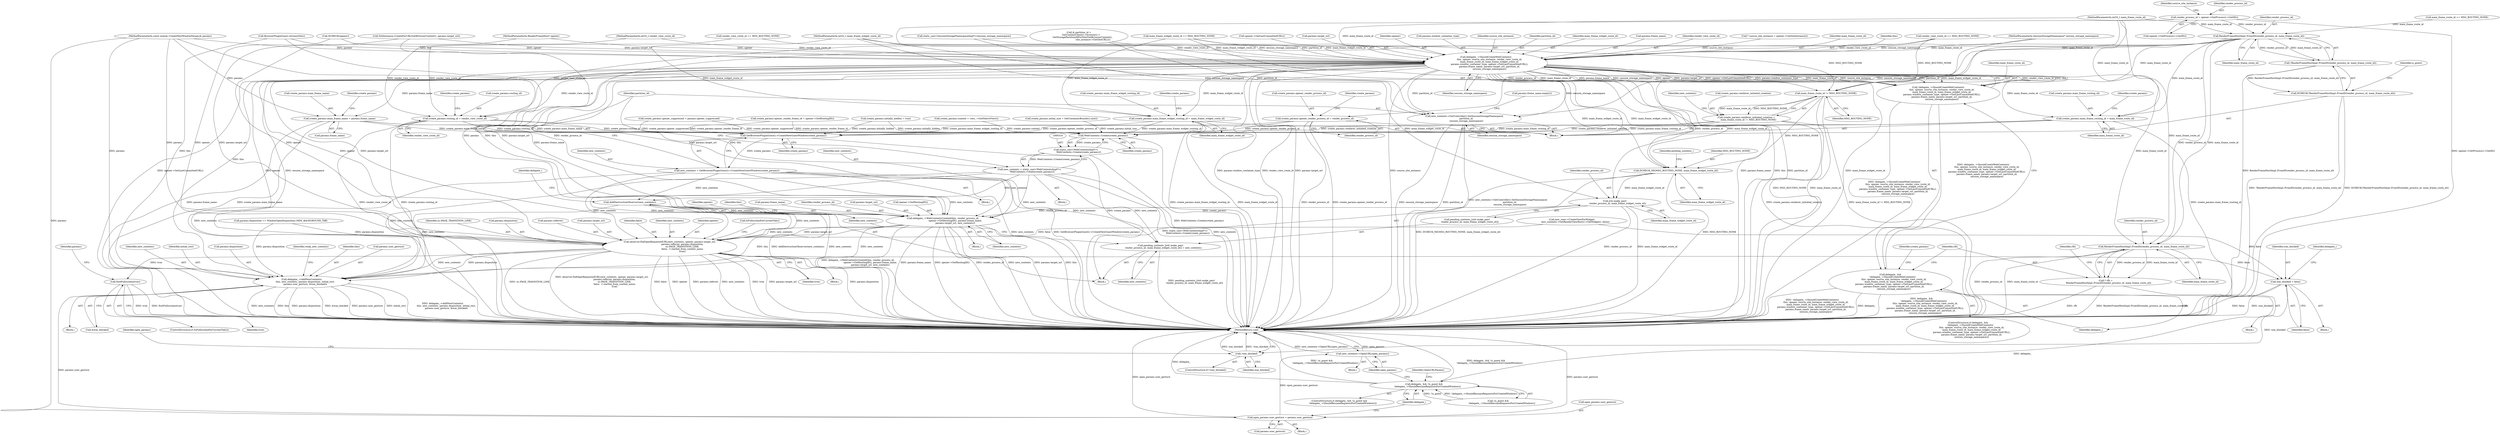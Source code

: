 digraph "0_Chrome_ba3b1b344017bbf36283464b51014fad15c2f3f4@API" {
"1000131" [label="(Call,render_process_id = opener->GetProcess()->GetID())"];
"1000140" [label="(Call,RenderFrameHostImpl::FromID(render_process_id, main_frame_route_id))"];
"1000139" [label="(Call,!RenderFrameHostImpl::FromID(render_process_id, main_frame_route_id))"];
"1000138" [label="(Call,DCHECK(!RenderFrameHostImpl::FromID(render_process_id, main_frame_route_id)))"];
"1000204" [label="(Call,delegate_->ShouldCreateWebContents(\n          this, opener, source_site_instance, render_view_route_id,\n          main_frame_route_id, main_frame_widget_route_id,\n          params.window_container_type, opener->GetLastCommittedURL(),\n          params.frame_name, params.target_url, partition_id,\n          session_storage_namespace))"];
"1000203" [label="(Call,!delegate_->ShouldCreateWebContents(\n          this, opener, source_site_instance, render_view_route_id,\n          main_frame_route_id, main_frame_widget_route_id,\n          params.window_container_type, opener->GetLastCommittedURL(),\n          params.frame_name, params.target_url, partition_id,\n          session_storage_namespace))"];
"1000201" [label="(Call,delegate_ &&\n      !delegate_->ShouldCreateWebContents(\n          this, opener, source_site_instance, render_view_route_id,\n          main_frame_route_id, main_frame_widget_route_id,\n          params.window_container_type, opener->GetLastCommittedURL(),\n          params.frame_name, params.target_url, partition_id,\n          session_storage_namespace))"];
"1000445" [label="(Call,delegate_ && !is_guest &&\n          !delegate_->ShouldResumeRequestsForCreatedWindow())"];
"1000227" [label="(Call,RenderFrameHostImpl::FromID(render_process_id, main_frame_route_id))"];
"1000225" [label="(Call,* rfh =\n        RenderFrameHostImpl::FromID(render_process_id, main_frame_route_id))"];
"1000238" [label="(Call,create_params.routing_id = render_view_route_id)"];
"1000317" [label="(Call,WebContents::Create(create_params))"];
"1000315" [label="(Call,static_cast<WebContentsImpl*>(\n        WebContents::Create(create_params)))"];
"1000313" [label="(Call,new_contents = static_cast<WebContentsImpl*>(\n        WebContents::Create(create_params)))"];
"1000352" [label="(Call,pending_contents_[std::make_pair(\n        render_process_id, main_frame_widget_route_id)] = new_contents)"];
"1000359" [label="(Call,AddDestructionObserver(new_contents))"];
"1000364" [label="(Call,delegate_->WebContentsCreated(this, render_process_id,\n                                  opener->GetRoutingID(), params.frame_name,\n                                  params.target_url, new_contents))"];
"1000380" [label="(Call,observer.DidOpenRequestedURL(new_contents, opener, params.target_url,\n                                   params.referrer, params.disposition,\n                                   ui::PAGE_TRANSITION_LINK,\n                                   false,  // started_from_context_menu\n                                   true))"];
"1000397" [label="(Call,ExitFullscreen(true))"];
"1000405" [label="(Call,was_blocked = false)"];
"1000433" [label="(Call,!was_blocked)"];
"1000416" [label="(Call,delegate_->AddNewContents(\n          this, new_contents, params.disposition, initial_rect,\n          params.user_gesture, &was_blocked))"];
"1000437" [label="(Call,open_params.user_gesture = params.user_gesture)"];
"1000458" [label="(Call,new_contents->OpenURL(open_params))"];
"1000323" [label="(Call,GetBrowserPluginGuest()->CreateNewGuestWindow(create_params))"];
"1000321" [label="(Call,new_contents = GetBrowserPluginGuest()->CreateNewGuestWindow(create_params))"];
"1000243" [label="(Call,create_params.main_frame_routing_id = main_frame_route_id)"];
"1000248" [label="(Call,create_params.main_frame_widget_routing_id = main_frame_widget_route_id)"];
"1000253" [label="(Call,create_params.main_frame_name = params.frame_name)"];
"1000292" [label="(Call,main_frame_route_id != MSG_ROUTING_NONE)"];
"1000288" [label="(Call,create_params.renderer_initiated_creation =\n      main_frame_route_id != MSG_ROUTING_NONE)"];
"1000349" [label="(Call,DCHECK_NE(MSG_ROUTING_NONE, main_frame_widget_route_id))"];
"1000355" [label="(Call,std::make_pair(\n        render_process_id, main_frame_widget_route_id))"];
"1000325" [label="(Call,new_contents->GetController().SetSessionStorageNamespace(\n      partition_id,\n      session_storage_namespace))"];
"1000260" [label="(Call,create_params.opener_render_process_id = render_process_id)"];
"1000167" [label="(Call,SiteInstance::CreateForURL(GetBrowserContext(), params.target_url))"];
"1000430" [label="(Identifier,weak_new_contents)"];
"1000433" [label="(Call,!was_blocked)"];
"1000445" [label="(Call,delegate_ && !is_guest &&\n          !delegate_->ShouldResumeRequestsForCreatedWindow())"];
"1000223" [label="(Block,)"];
"1000141" [label="(Identifier,render_process_id)"];
"1000432" [label="(ControlStructure,if (!was_blocked))"];
"1000383" [label="(Call,params.target_url)"];
"1000366" [label="(Identifier,render_process_id)"];
"1000302" [label="(Block,)"];
"1000140" [label="(Call,RenderFrameHostImpl::FromID(render_process_id, main_frame_route_id))"];
"1000324" [label="(Identifier,create_params)"];
"1000318" [label="(Identifier,create_params)"];
"1000410" [label="(Block,)"];
"1000457" [label="(Block,)"];
"1000206" [label="(Identifier,opener)"];
"1000244" [label="(Call,create_params.main_frame_routing_id)"];
"1000110" [label="(MethodParameterIn,int32_t main_frame_widget_route_id)"];
"1000417" [label="(Identifier,this)"];
"1000351" [label="(Identifier,main_frame_widget_route_id)"];
"1000330" [label="(Call,params.frame_name.empty())"];
"1000139" [label="(Call,!RenderFrameHostImpl::FromID(render_process_id, main_frame_route_id))"];
"1000407" [label="(Identifier,false)"];
"1000371" [label="(Call,params.target_url)"];
"1000460" [label="(MethodReturn,void)"];
"1000406" [label="(Identifier,was_blocked)"];
"1000211" [label="(Call,params.window_container_type)"];
"1000317" [label="(Call,WebContents::Create(create_params))"];
"1000207" [label="(Identifier,source_site_instance)"];
"1000323" [label="(Call,GetBrowserPluginGuest()->CreateNewGuestWindow(create_params))"];
"1000288" [label="(Call,create_params.renderer_initiated_creation =\n      main_frame_route_id != MSG_ROUTING_NONE)"];
"1000393" [label="(Identifier,false)"];
"1000395" [label="(ControlStructure,if (IsFullscreenForCurrentTab()))"];
"1000131" [label="(Call,render_process_id = opener->GetProcess()->GetID())"];
"1000226" [label="(Identifier,rfh)"];
"1000242" [label="(Identifier,render_view_route_id)"];
"1000221" [label="(Identifier,partition_id)"];
"1000337" [label="(Block,)"];
"1000210" [label="(Identifier,main_frame_widget_route_id)"];
"1000357" [label="(Identifier,main_frame_widget_route_id)"];
"1000194" [label="(Call,static_cast<SessionStorageNamespaceImpl*>(session_storage_namespace))"];
"1000325" [label="(Call,new_contents->GetController().SetSessionStorageNamespace(\n      partition_id,\n      session_storage_namespace))"];
"1000320" [label="(Block,)"];
"1000231" [label="(Identifier,rfh)"];
"1000322" [label="(Identifier,new_contents)"];
"1000426" [label="(Call,&was_blocked)"];
"1000247" [label="(Identifier,main_frame_route_id)"];
"1000128" [label="(Call,DCHECK(opener))"];
"1000367" [label="(Call,opener->GetRoutingID())"];
"1000250" [label="(Identifier,create_params)"];
"1000354" [label="(Identifier,pending_contents_)"];
"1000394" [label="(Identifier,true)"];
"1000265" [label="(Call,create_params.opener_render_frame_id = opener->GetRoutingID())"];
"1000202" [label="(Identifier,delegate_)"];
"1000229" [label="(Identifier,main_frame_route_id)"];
"1000403" [label="(Block,)"];
"1000455" [label="(Identifier,OpenURLParams)"];
"1000381" [label="(Identifier,new_contents)"];
"1000225" [label="(Call,* rfh =\n        RenderFrameHostImpl::FromID(render_process_id, main_frame_route_id))"];
"1000382" [label="(Identifier,opener)"];
"1000398" [label="(Identifier,true)"];
"1000292" [label="(Call,main_frame_route_id != MSG_ROUTING_NONE)"];
"1000416" [label="(Call,delegate_->AddNewContents(\n          this, new_contents, params.disposition, initial_rect,\n          params.user_gesture, &was_blocked))"];
"1000215" [label="(Call,params.frame_name)"];
"1000396" [label="(Call,IsFullscreenForCurrentTab())"];
"1000248" [label="(Call,create_params.main_frame_widget_routing_id = main_frame_widget_route_id)"];
"1000349" [label="(Call,DCHECK_NE(MSG_ROUTING_NONE, main_frame_widget_route_id))"];
"1000314" [label="(Identifier,new_contents)"];
"1000437" [label="(Call,open_params.user_gesture = params.user_gesture)"];
"1000350" [label="(Identifier,MSG_ROUTING_NONE)"];
"1000107" [label="(MethodParameterIn,RenderFrameHost* opener)"];
"1000108" [label="(MethodParameterIn,int32_t render_view_route_id)"];
"1000458" [label="(Call,new_contents->OpenURL(open_params))"];
"1000409" [label="(Identifier,delegate_)"];
"1000208" [label="(Identifier,render_view_route_id)"];
"1000270" [label="(Call,create_params.opener_suppressed = params.opener_suppressed)"];
"1000138" [label="(Call,DCHECK(!RenderFrameHostImpl::FromID(render_process_id, main_frame_route_id)))"];
"1000352" [label="(Call,pending_contents_[std::make_pair(\n        render_process_id, main_frame_widget_route_id)] = new_contents)"];
"1000353" [label="(Call,pending_contents_[std::make_pair(\n        render_process_id, main_frame_widget_route_id)])"];
"1000356" [label="(Identifier,render_process_id)"];
"1000261" [label="(Call,create_params.opener_render_process_id)"];
"1000346" [label="(Call,new_view->CreateViewForWidget(\n          new_contents->GetRenderViewHost()->GetWidget(), false))"];
"1000267" [label="(Identifier,create_params)"];
"1000145" [label="(Identifier,is_guest)"];
"1000243" [label="(Call,create_params.main_frame_routing_id = main_frame_route_id)"];
"1000362" [label="(Identifier,delegate_)"];
"1000423" [label="(Call,params.user_gesture)"];
"1000118" [label="(Call,main_frame_route_id == MSG_ROUTING_NONE)"];
"1000308" [label="(Call,create_params.initial_size = GetContainerBounds().size())"];
"1000374" [label="(Identifier,new_contents)"];
"1000201" [label="(Call,delegate_ &&\n      !delegate_->ShouldCreateWebContents(\n          this, opener, source_site_instance, render_view_route_id,\n          main_frame_route_id, main_frame_widget_route_id,\n          params.window_container_type, opener->GetLastCommittedURL(),\n          params.frame_name, params.target_url, partition_id,\n          session_storage_namespace))"];
"1000262" [label="(Identifier,create_params)"];
"1000136" [label="(Identifier,source_site_instance)"];
"1000257" [label="(Call,params.frame_name)"];
"1000132" [label="(Identifier,render_process_id)"];
"1000376" [label="(Identifier,opener)"];
"1000303" [label="(Call,create_params.context = view_->GetNativeView())"];
"1000434" [label="(Identifier,was_blocked)"];
"1000446" [label="(Identifier,delegate_)"];
"1000135" [label="(Call,* source_site_instance = opener->GetSiteInstance())"];
"1000392" [label="(Identifier,ui::PAGE_TRANSITION_LINK)"];
"1000240" [label="(Identifier,create_params)"];
"1000444" [label="(ControlStructure,if (delegate_ && !is_guest &&\n          !delegate_->ShouldResumeRequestsForCreatedWindow()))"];
"1000418" [label="(Identifier,new_contents)"];
"1000209" [label="(Identifier,main_frame_route_id)"];
"1000359" [label="(Call,AddDestructionObserver(new_contents))"];
"1000327" [label="(Identifier,session_storage_namespace)"];
"1000154" [label="(Call,render_view_route_id == MSG_ROUTING_NONE)"];
"1000109" [label="(MethodParameterIn,int32_t main_frame_route_id)"];
"1000113" [label="(Block,)"];
"1000122" [label="(Call,render_view_route_id == MSG_ROUTING_NONE)"];
"1000365" [label="(Identifier,this)"];
"1000363" [label="(Block,)"];
"1000379" [label="(Block,)"];
"1000422" [label="(Identifier,initial_rect)"];
"1000133" [label="(Call,opener->GetProcess()->GetID())"];
"1000253" [label="(Call,create_params.main_frame_name = params.frame_name)"];
"1000238" [label="(Call,create_params.routing_id = render_view_route_id)"];
"1000264" [label="(Identifier,render_process_id)"];
"1000297" [label="(Identifier,new_contents)"];
"1000112" [label="(MethodParameterIn,SessionStorageNamespace* session_storage_namespace)"];
"1000146" [label="(Call,BrowserPluginGuest::IsGuest(this))"];
"1000205" [label="(Identifier,this)"];
"1000254" [label="(Call,create_params.main_frame_name)"];
"1000380" [label="(Call,observer.DidOpenRequestedURL(new_contents, opener, params.target_url,\n                                   params.referrer, params.disposition,\n                                   ui::PAGE_TRANSITION_LINK,\n                                   false,  // started_from_context_menu\n                                   true))"];
"1000360" [label="(Identifier,new_contents)"];
"1000204" [label="(Call,delegate_->ShouldCreateWebContents(\n          this, opener, source_site_instance, render_view_route_id,\n          main_frame_route_id, main_frame_widget_route_id,\n          params.window_container_type, opener->GetLastCommittedURL(),\n          params.frame_name, params.target_url, partition_id,\n          session_storage_namespace))"];
"1000439" [label="(Identifier,open_params)"];
"1000441" [label="(Call,params.user_gesture)"];
"1000249" [label="(Call,create_params.main_frame_widget_routing_id)"];
"1000401" [label="(Identifier,params)"];
"1000389" [label="(Call,params.disposition)"];
"1000289" [label="(Call,create_params.renderer_initiated_creation)"];
"1000315" [label="(Call,static_cast<WebContentsImpl*>(\n        WebContents::Create(create_params)))"];
"1000111" [label="(MethodParameterIn,const mojom::CreateNewWindowParams& params)"];
"1000203" [label="(Call,!delegate_->ShouldCreateWebContents(\n          this, opener, source_site_instance, render_view_route_id,\n          main_frame_route_id, main_frame_widget_route_id,\n          params.window_container_type, opener->GetLastCommittedURL(),\n          params.frame_name, params.target_url, partition_id,\n          session_storage_namespace))"];
"1000283" [label="(Call,create_params.initially_hidden = true)"];
"1000364" [label="(Call,delegate_->WebContentsCreated(this, render_process_id,\n                                  opener->GetRoutingID(), params.frame_name,\n                                  params.target_url, new_contents))"];
"1000214" [label="(Call,opener->GetLastCommittedURL())"];
"1000174" [label="(Call,& partition_id =\n      GetContentClient()->browser()->\n          GetStoragePartitionIdForSite(GetBrowserContext(),\n                                       site_instance->GetSiteURL()))"];
"1000313" [label="(Call,new_contents = static_cast<WebContentsImpl*>(\n        WebContents::Create(create_params)))"];
"1000326" [label="(Identifier,partition_id)"];
"1000125" [label="(Call,main_frame_widget_route_id == MSG_ROUTING_NONE)"];
"1000368" [label="(Call,params.frame_name)"];
"1000255" [label="(Identifier,create_params)"];
"1000321" [label="(Call,new_contents = GetBrowserPluginGuest()->CreateNewGuestWindow(create_params))"];
"1000239" [label="(Call,create_params.routing_id)"];
"1000386" [label="(Call,params.referrer)"];
"1000447" [label="(Call,!is_guest &&\n          !delegate_->ShouldResumeRequestsForCreatedWindow())"];
"1000358" [label="(Identifier,new_contents)"];
"1000397" [label="(Call,ExitFullscreen(true))"];
"1000405" [label="(Call,was_blocked = false)"];
"1000222" [label="(Identifier,session_storage_namespace)"];
"1000438" [label="(Call,open_params.user_gesture)"];
"1000200" [label="(ControlStructure,if (delegate_ &&\n      !delegate_->ShouldCreateWebContents(\n          this, opener, source_site_instance, render_view_route_id,\n          main_frame_route_id, main_frame_widget_route_id,\n          params.window_container_type, opener->GetLastCommittedURL(),\n          params.frame_name, params.target_url, partition_id,\n          session_storage_namespace)))"];
"1000278" [label="(Call,params.disposition == WindowOpenDisposition::NEW_BACKGROUND_TAB)"];
"1000294" [label="(Identifier,MSG_ROUTING_NONE)"];
"1000355" [label="(Call,std::make_pair(\n        render_process_id, main_frame_widget_route_id))"];
"1000218" [label="(Call,params.target_url)"];
"1000435" [label="(Block,)"];
"1000419" [label="(Call,params.disposition)"];
"1000459" [label="(Identifier,open_params)"];
"1000228" [label="(Identifier,render_process_id)"];
"1000252" [label="(Identifier,main_frame_widget_route_id)"];
"1000293" [label="(Identifier,main_frame_route_id)"];
"1000245" [label="(Identifier,create_params)"];
"1000142" [label="(Identifier,main_frame_route_id)"];
"1000260" [label="(Call,create_params.opener_render_process_id = render_process_id)"];
"1000227" [label="(Call,RenderFrameHostImpl::FromID(render_process_id, main_frame_route_id))"];
"1000131" -> "1000113"  [label="AST: "];
"1000131" -> "1000133"  [label="CFG: "];
"1000132" -> "1000131"  [label="AST: "];
"1000133" -> "1000131"  [label="AST: "];
"1000136" -> "1000131"  [label="CFG: "];
"1000131" -> "1000460"  [label="DDG: opener->GetProcess()->GetID()"];
"1000131" -> "1000140"  [label="DDG: render_process_id"];
"1000140" -> "1000139"  [label="AST: "];
"1000140" -> "1000142"  [label="CFG: "];
"1000141" -> "1000140"  [label="AST: "];
"1000142" -> "1000140"  [label="AST: "];
"1000139" -> "1000140"  [label="CFG: "];
"1000140" -> "1000139"  [label="DDG: render_process_id"];
"1000140" -> "1000139"  [label="DDG: main_frame_route_id"];
"1000118" -> "1000140"  [label="DDG: main_frame_route_id"];
"1000109" -> "1000140"  [label="DDG: main_frame_route_id"];
"1000140" -> "1000204"  [label="DDG: main_frame_route_id"];
"1000140" -> "1000227"  [label="DDG: render_process_id"];
"1000140" -> "1000227"  [label="DDG: main_frame_route_id"];
"1000140" -> "1000243"  [label="DDG: main_frame_route_id"];
"1000140" -> "1000260"  [label="DDG: render_process_id"];
"1000140" -> "1000292"  [label="DDG: main_frame_route_id"];
"1000140" -> "1000355"  [label="DDG: render_process_id"];
"1000140" -> "1000364"  [label="DDG: render_process_id"];
"1000139" -> "1000138"  [label="AST: "];
"1000138" -> "1000139"  [label="CFG: "];
"1000139" -> "1000460"  [label="DDG: RenderFrameHostImpl::FromID(render_process_id, main_frame_route_id)"];
"1000139" -> "1000138"  [label="DDG: RenderFrameHostImpl::FromID(render_process_id, main_frame_route_id)"];
"1000138" -> "1000113"  [label="AST: "];
"1000145" -> "1000138"  [label="CFG: "];
"1000138" -> "1000460"  [label="DDG: !RenderFrameHostImpl::FromID(render_process_id, main_frame_route_id)"];
"1000138" -> "1000460"  [label="DDG: DCHECK(!RenderFrameHostImpl::FromID(render_process_id, main_frame_route_id))"];
"1000204" -> "1000203"  [label="AST: "];
"1000204" -> "1000222"  [label="CFG: "];
"1000205" -> "1000204"  [label="AST: "];
"1000206" -> "1000204"  [label="AST: "];
"1000207" -> "1000204"  [label="AST: "];
"1000208" -> "1000204"  [label="AST: "];
"1000209" -> "1000204"  [label="AST: "];
"1000210" -> "1000204"  [label="AST: "];
"1000211" -> "1000204"  [label="AST: "];
"1000214" -> "1000204"  [label="AST: "];
"1000215" -> "1000204"  [label="AST: "];
"1000218" -> "1000204"  [label="AST: "];
"1000221" -> "1000204"  [label="AST: "];
"1000222" -> "1000204"  [label="AST: "];
"1000203" -> "1000204"  [label="CFG: "];
"1000204" -> "1000460"  [label="DDG: partition_id"];
"1000204" -> "1000460"  [label="DDG: main_frame_widget_route_id"];
"1000204" -> "1000460"  [label="DDG: opener->GetLastCommittedURL()"];
"1000204" -> "1000460"  [label="DDG: opener"];
"1000204" -> "1000460"  [label="DDG: params.target_url"];
"1000204" -> "1000460"  [label="DDG: session_storage_namespace"];
"1000204" -> "1000460"  [label="DDG: render_view_route_id"];
"1000204" -> "1000460"  [label="DDG: source_site_instance"];
"1000204" -> "1000460"  [label="DDG: params.window_container_type"];
"1000204" -> "1000460"  [label="DDG: params.frame_name"];
"1000204" -> "1000460"  [label="DDG: this"];
"1000204" -> "1000203"  [label="DDG: render_view_route_id"];
"1000204" -> "1000203"  [label="DDG: this"];
"1000204" -> "1000203"  [label="DDG: params.frame_name"];
"1000204" -> "1000203"  [label="DDG: session_storage_namespace"];
"1000204" -> "1000203"  [label="DDG: opener"];
"1000204" -> "1000203"  [label="DDG: params.target_url"];
"1000204" -> "1000203"  [label="DDG: opener->GetLastCommittedURL()"];
"1000204" -> "1000203"  [label="DDG: params.window_container_type"];
"1000204" -> "1000203"  [label="DDG: main_frame_route_id"];
"1000204" -> "1000203"  [label="DDG: source_site_instance"];
"1000204" -> "1000203"  [label="DDG: partition_id"];
"1000204" -> "1000203"  [label="DDG: main_frame_widget_route_id"];
"1000146" -> "1000204"  [label="DDG: this"];
"1000128" -> "1000204"  [label="DDG: opener"];
"1000107" -> "1000204"  [label="DDG: opener"];
"1000135" -> "1000204"  [label="DDG: source_site_instance"];
"1000122" -> "1000204"  [label="DDG: render_view_route_id"];
"1000154" -> "1000204"  [label="DDG: render_view_route_id"];
"1000108" -> "1000204"  [label="DDG: render_view_route_id"];
"1000109" -> "1000204"  [label="DDG: main_frame_route_id"];
"1000125" -> "1000204"  [label="DDG: main_frame_widget_route_id"];
"1000110" -> "1000204"  [label="DDG: main_frame_widget_route_id"];
"1000111" -> "1000204"  [label="DDG: params"];
"1000167" -> "1000204"  [label="DDG: params.target_url"];
"1000174" -> "1000204"  [label="DDG: partition_id"];
"1000194" -> "1000204"  [label="DDG: session_storage_namespace"];
"1000112" -> "1000204"  [label="DDG: session_storage_namespace"];
"1000204" -> "1000227"  [label="DDG: main_frame_route_id"];
"1000204" -> "1000238"  [label="DDG: render_view_route_id"];
"1000204" -> "1000243"  [label="DDG: main_frame_route_id"];
"1000204" -> "1000248"  [label="DDG: main_frame_widget_route_id"];
"1000204" -> "1000253"  [label="DDG: params.frame_name"];
"1000204" -> "1000292"  [label="DDG: main_frame_route_id"];
"1000204" -> "1000325"  [label="DDG: partition_id"];
"1000204" -> "1000325"  [label="DDG: session_storage_namespace"];
"1000204" -> "1000349"  [label="DDG: main_frame_widget_route_id"];
"1000204" -> "1000364"  [label="DDG: this"];
"1000204" -> "1000364"  [label="DDG: params.frame_name"];
"1000204" -> "1000364"  [label="DDG: params.target_url"];
"1000204" -> "1000380"  [label="DDG: opener"];
"1000204" -> "1000380"  [label="DDG: params.target_url"];
"1000204" -> "1000416"  [label="DDG: this"];
"1000203" -> "1000201"  [label="AST: "];
"1000201" -> "1000203"  [label="CFG: "];
"1000203" -> "1000460"  [label="DDG: delegate_->ShouldCreateWebContents(\n          this, opener, source_site_instance, render_view_route_id,\n          main_frame_route_id, main_frame_widget_route_id,\n          params.window_container_type, opener->GetLastCommittedURL(),\n          params.frame_name, params.target_url, partition_id,\n          session_storage_namespace)"];
"1000203" -> "1000201"  [label="DDG: delegate_->ShouldCreateWebContents(\n          this, opener, source_site_instance, render_view_route_id,\n          main_frame_route_id, main_frame_widget_route_id,\n          params.window_container_type, opener->GetLastCommittedURL(),\n          params.frame_name, params.target_url, partition_id,\n          session_storage_namespace)"];
"1000201" -> "1000200"  [label="AST: "];
"1000201" -> "1000202"  [label="CFG: "];
"1000202" -> "1000201"  [label="AST: "];
"1000226" -> "1000201"  [label="CFG: "];
"1000240" -> "1000201"  [label="CFG: "];
"1000201" -> "1000460"  [label="DDG: delegate_ &&\n      !delegate_->ShouldCreateWebContents(\n          this, opener, source_site_instance, render_view_route_id,\n          main_frame_route_id, main_frame_widget_route_id,\n          params.window_container_type, opener->GetLastCommittedURL(),\n          params.frame_name, params.target_url, partition_id,\n          session_storage_namespace)"];
"1000201" -> "1000460"  [label="DDG: !delegate_->ShouldCreateWebContents(\n          this, opener, source_site_instance, render_view_route_id,\n          main_frame_route_id, main_frame_widget_route_id,\n          params.window_container_type, opener->GetLastCommittedURL(),\n          params.frame_name, params.target_url, partition_id,\n          session_storage_namespace)"];
"1000201" -> "1000460"  [label="DDG: delegate_"];
"1000201" -> "1000445"  [label="DDG: delegate_"];
"1000445" -> "1000444"  [label="AST: "];
"1000445" -> "1000446"  [label="CFG: "];
"1000445" -> "1000447"  [label="CFG: "];
"1000446" -> "1000445"  [label="AST: "];
"1000447" -> "1000445"  [label="AST: "];
"1000455" -> "1000445"  [label="CFG: "];
"1000459" -> "1000445"  [label="CFG: "];
"1000445" -> "1000460"  [label="DDG: delegate_"];
"1000445" -> "1000460"  [label="DDG: !is_guest &&\n          !delegate_->ShouldResumeRequestsForCreatedWindow()"];
"1000445" -> "1000460"  [label="DDG: delegate_ && !is_guest &&\n          !delegate_->ShouldResumeRequestsForCreatedWindow()"];
"1000447" -> "1000445"  [label="DDG: !is_guest"];
"1000447" -> "1000445"  [label="DDG: !delegate_->ShouldResumeRequestsForCreatedWindow()"];
"1000227" -> "1000225"  [label="AST: "];
"1000227" -> "1000229"  [label="CFG: "];
"1000228" -> "1000227"  [label="AST: "];
"1000229" -> "1000227"  [label="AST: "];
"1000225" -> "1000227"  [label="CFG: "];
"1000227" -> "1000460"  [label="DDG: render_process_id"];
"1000227" -> "1000460"  [label="DDG: main_frame_route_id"];
"1000227" -> "1000225"  [label="DDG: render_process_id"];
"1000227" -> "1000225"  [label="DDG: main_frame_route_id"];
"1000109" -> "1000227"  [label="DDG: main_frame_route_id"];
"1000225" -> "1000223"  [label="AST: "];
"1000226" -> "1000225"  [label="AST: "];
"1000231" -> "1000225"  [label="CFG: "];
"1000225" -> "1000460"  [label="DDG: rfh"];
"1000225" -> "1000460"  [label="DDG: RenderFrameHostImpl::FromID(render_process_id, main_frame_route_id)"];
"1000238" -> "1000113"  [label="AST: "];
"1000238" -> "1000242"  [label="CFG: "];
"1000239" -> "1000238"  [label="AST: "];
"1000242" -> "1000238"  [label="AST: "];
"1000245" -> "1000238"  [label="CFG: "];
"1000238" -> "1000460"  [label="DDG: create_params.routing_id"];
"1000238" -> "1000460"  [label="DDG: render_view_route_id"];
"1000122" -> "1000238"  [label="DDG: render_view_route_id"];
"1000154" -> "1000238"  [label="DDG: render_view_route_id"];
"1000108" -> "1000238"  [label="DDG: render_view_route_id"];
"1000238" -> "1000317"  [label="DDG: create_params.routing_id"];
"1000238" -> "1000323"  [label="DDG: create_params.routing_id"];
"1000317" -> "1000315"  [label="AST: "];
"1000317" -> "1000318"  [label="CFG: "];
"1000318" -> "1000317"  [label="AST: "];
"1000315" -> "1000317"  [label="CFG: "];
"1000317" -> "1000460"  [label="DDG: create_params"];
"1000317" -> "1000315"  [label="DDG: create_params"];
"1000308" -> "1000317"  [label="DDG: create_params.initial_size"];
"1000303" -> "1000317"  [label="DDG: create_params.context"];
"1000253" -> "1000317"  [label="DDG: create_params.main_frame_name"];
"1000288" -> "1000317"  [label="DDG: create_params.renderer_initiated_creation"];
"1000265" -> "1000317"  [label="DDG: create_params.opener_render_frame_id"];
"1000243" -> "1000317"  [label="DDG: create_params.main_frame_routing_id"];
"1000260" -> "1000317"  [label="DDG: create_params.opener_render_process_id"];
"1000270" -> "1000317"  [label="DDG: create_params.opener_suppressed"];
"1000248" -> "1000317"  [label="DDG: create_params.main_frame_widget_routing_id"];
"1000283" -> "1000317"  [label="DDG: create_params.initially_hidden"];
"1000315" -> "1000313"  [label="AST: "];
"1000316" -> "1000315"  [label="AST: "];
"1000313" -> "1000315"  [label="CFG: "];
"1000315" -> "1000460"  [label="DDG: WebContents::Create(create_params)"];
"1000315" -> "1000313"  [label="DDG: WebContents::Create(create_params)"];
"1000313" -> "1000302"  [label="AST: "];
"1000314" -> "1000313"  [label="AST: "];
"1000326" -> "1000313"  [label="CFG: "];
"1000313" -> "1000460"  [label="DDG: static_cast<WebContentsImpl*>(\n        WebContents::Create(create_params))"];
"1000313" -> "1000460"  [label="DDG: new_contents"];
"1000313" -> "1000352"  [label="DDG: new_contents"];
"1000313" -> "1000359"  [label="DDG: new_contents"];
"1000313" -> "1000364"  [label="DDG: new_contents"];
"1000313" -> "1000380"  [label="DDG: new_contents"];
"1000313" -> "1000416"  [label="DDG: new_contents"];
"1000352" -> "1000337"  [label="AST: "];
"1000352" -> "1000358"  [label="CFG: "];
"1000353" -> "1000352"  [label="AST: "];
"1000358" -> "1000352"  [label="AST: "];
"1000360" -> "1000352"  [label="CFG: "];
"1000352" -> "1000460"  [label="DDG: pending_contents_[std::make_pair(\n        render_process_id, main_frame_widget_route_id)]"];
"1000321" -> "1000352"  [label="DDG: new_contents"];
"1000359" -> "1000337"  [label="AST: "];
"1000359" -> "1000360"  [label="CFG: "];
"1000360" -> "1000359"  [label="AST: "];
"1000362" -> "1000359"  [label="CFG: "];
"1000359" -> "1000460"  [label="DDG: new_contents"];
"1000359" -> "1000460"  [label="DDG: AddDestructionObserver(new_contents)"];
"1000321" -> "1000359"  [label="DDG: new_contents"];
"1000359" -> "1000364"  [label="DDG: new_contents"];
"1000359" -> "1000380"  [label="DDG: new_contents"];
"1000359" -> "1000416"  [label="DDG: new_contents"];
"1000364" -> "1000363"  [label="AST: "];
"1000364" -> "1000374"  [label="CFG: "];
"1000365" -> "1000364"  [label="AST: "];
"1000366" -> "1000364"  [label="AST: "];
"1000367" -> "1000364"  [label="AST: "];
"1000368" -> "1000364"  [label="AST: "];
"1000371" -> "1000364"  [label="AST: "];
"1000374" -> "1000364"  [label="AST: "];
"1000376" -> "1000364"  [label="CFG: "];
"1000364" -> "1000460"  [label="DDG: this"];
"1000364" -> "1000460"  [label="DDG: delegate_->WebContentsCreated(this, render_process_id,\n                                  opener->GetRoutingID(), params.frame_name,\n                                  params.target_url, new_contents)"];
"1000364" -> "1000460"  [label="DDG: params.frame_name"];
"1000364" -> "1000460"  [label="DDG: opener->GetRoutingID()"];
"1000364" -> "1000460"  [label="DDG: render_process_id"];
"1000364" -> "1000460"  [label="DDG: new_contents"];
"1000364" -> "1000460"  [label="DDG: params.target_url"];
"1000146" -> "1000364"  [label="DDG: this"];
"1000355" -> "1000364"  [label="DDG: render_process_id"];
"1000111" -> "1000364"  [label="DDG: params"];
"1000167" -> "1000364"  [label="DDG: params.target_url"];
"1000321" -> "1000364"  [label="DDG: new_contents"];
"1000364" -> "1000380"  [label="DDG: new_contents"];
"1000364" -> "1000380"  [label="DDG: params.target_url"];
"1000364" -> "1000416"  [label="DDG: this"];
"1000364" -> "1000416"  [label="DDG: new_contents"];
"1000380" -> "1000379"  [label="AST: "];
"1000380" -> "1000394"  [label="CFG: "];
"1000381" -> "1000380"  [label="AST: "];
"1000382" -> "1000380"  [label="AST: "];
"1000383" -> "1000380"  [label="AST: "];
"1000386" -> "1000380"  [label="AST: "];
"1000389" -> "1000380"  [label="AST: "];
"1000392" -> "1000380"  [label="AST: "];
"1000393" -> "1000380"  [label="AST: "];
"1000394" -> "1000380"  [label="AST: "];
"1000396" -> "1000380"  [label="CFG: "];
"1000380" -> "1000460"  [label="DDG: true"];
"1000380" -> "1000460"  [label="DDG: params.target_url"];
"1000380" -> "1000460"  [label="DDG: params.disposition"];
"1000380" -> "1000460"  [label="DDG: ui::PAGE_TRANSITION_LINK"];
"1000380" -> "1000460"  [label="DDG: observer.DidOpenRequestedURL(new_contents, opener, params.target_url,\n                                   params.referrer, params.disposition,\n                                   ui::PAGE_TRANSITION_LINK,\n                                   false,  // started_from_context_menu\n                                   true)"];
"1000380" -> "1000460"  [label="DDG: false"];
"1000380" -> "1000460"  [label="DDG: opener"];
"1000380" -> "1000460"  [label="DDG: params.referrer"];
"1000380" -> "1000460"  [label="DDG: new_contents"];
"1000321" -> "1000380"  [label="DDG: new_contents"];
"1000128" -> "1000380"  [label="DDG: opener"];
"1000107" -> "1000380"  [label="DDG: opener"];
"1000167" -> "1000380"  [label="DDG: params.target_url"];
"1000111" -> "1000380"  [label="DDG: params"];
"1000278" -> "1000380"  [label="DDG: params.disposition"];
"1000346" -> "1000380"  [label="DDG: false"];
"1000380" -> "1000397"  [label="DDG: true"];
"1000380" -> "1000405"  [label="DDG: false"];
"1000380" -> "1000416"  [label="DDG: new_contents"];
"1000380" -> "1000416"  [label="DDG: params.disposition"];
"1000397" -> "1000395"  [label="AST: "];
"1000397" -> "1000398"  [label="CFG: "];
"1000398" -> "1000397"  [label="AST: "];
"1000401" -> "1000397"  [label="CFG: "];
"1000397" -> "1000460"  [label="DDG: ExitFullscreen(true)"];
"1000397" -> "1000460"  [label="DDG: true"];
"1000405" -> "1000403"  [label="AST: "];
"1000405" -> "1000407"  [label="CFG: "];
"1000406" -> "1000405"  [label="AST: "];
"1000407" -> "1000405"  [label="AST: "];
"1000409" -> "1000405"  [label="CFG: "];
"1000405" -> "1000460"  [label="DDG: false"];
"1000405" -> "1000460"  [label="DDG: was_blocked"];
"1000346" -> "1000405"  [label="DDG: false"];
"1000405" -> "1000433"  [label="DDG: was_blocked"];
"1000433" -> "1000432"  [label="AST: "];
"1000433" -> "1000434"  [label="CFG: "];
"1000434" -> "1000433"  [label="AST: "];
"1000439" -> "1000433"  [label="CFG: "];
"1000460" -> "1000433"  [label="CFG: "];
"1000433" -> "1000460"  [label="DDG: was_blocked"];
"1000433" -> "1000460"  [label="DDG: !was_blocked"];
"1000416" -> "1000410"  [label="AST: "];
"1000416" -> "1000426"  [label="CFG: "];
"1000417" -> "1000416"  [label="AST: "];
"1000418" -> "1000416"  [label="AST: "];
"1000419" -> "1000416"  [label="AST: "];
"1000422" -> "1000416"  [label="AST: "];
"1000423" -> "1000416"  [label="AST: "];
"1000426" -> "1000416"  [label="AST: "];
"1000430" -> "1000416"  [label="CFG: "];
"1000416" -> "1000460"  [label="DDG: &was_blocked"];
"1000416" -> "1000460"  [label="DDG: params.user_gesture"];
"1000416" -> "1000460"  [label="DDG: initial_rect"];
"1000416" -> "1000460"  [label="DDG: delegate_->AddNewContents(\n          this, new_contents, params.disposition, initial_rect,\n          params.user_gesture, &was_blocked)"];
"1000416" -> "1000460"  [label="DDG: new_contents"];
"1000416" -> "1000460"  [label="DDG: this"];
"1000416" -> "1000460"  [label="DDG: params.disposition"];
"1000146" -> "1000416"  [label="DDG: this"];
"1000321" -> "1000416"  [label="DDG: new_contents"];
"1000278" -> "1000416"  [label="DDG: params.disposition"];
"1000111" -> "1000416"  [label="DDG: params"];
"1000416" -> "1000437"  [label="DDG: params.user_gesture"];
"1000437" -> "1000435"  [label="AST: "];
"1000437" -> "1000441"  [label="CFG: "];
"1000438" -> "1000437"  [label="AST: "];
"1000441" -> "1000437"  [label="AST: "];
"1000446" -> "1000437"  [label="CFG: "];
"1000437" -> "1000460"  [label="DDG: open_params.user_gesture"];
"1000437" -> "1000460"  [label="DDG: params.user_gesture"];
"1000111" -> "1000437"  [label="DDG: params"];
"1000437" -> "1000458"  [label="DDG: open_params.user_gesture"];
"1000458" -> "1000457"  [label="AST: "];
"1000458" -> "1000459"  [label="CFG: "];
"1000459" -> "1000458"  [label="AST: "];
"1000460" -> "1000458"  [label="CFG: "];
"1000458" -> "1000460"  [label="DDG: open_params"];
"1000458" -> "1000460"  [label="DDG: new_contents->OpenURL(open_params)"];
"1000323" -> "1000321"  [label="AST: "];
"1000323" -> "1000324"  [label="CFG: "];
"1000324" -> "1000323"  [label="AST: "];
"1000321" -> "1000323"  [label="CFG: "];
"1000323" -> "1000460"  [label="DDG: create_params"];
"1000323" -> "1000321"  [label="DDG: create_params"];
"1000253" -> "1000323"  [label="DDG: create_params.main_frame_name"];
"1000288" -> "1000323"  [label="DDG: create_params.renderer_initiated_creation"];
"1000265" -> "1000323"  [label="DDG: create_params.opener_render_frame_id"];
"1000243" -> "1000323"  [label="DDG: create_params.main_frame_routing_id"];
"1000260" -> "1000323"  [label="DDG: create_params.opener_render_process_id"];
"1000270" -> "1000323"  [label="DDG: create_params.opener_suppressed"];
"1000248" -> "1000323"  [label="DDG: create_params.main_frame_widget_routing_id"];
"1000283" -> "1000323"  [label="DDG: create_params.initially_hidden"];
"1000321" -> "1000320"  [label="AST: "];
"1000322" -> "1000321"  [label="AST: "];
"1000326" -> "1000321"  [label="CFG: "];
"1000321" -> "1000460"  [label="DDG: new_contents"];
"1000321" -> "1000460"  [label="DDG: GetBrowserPluginGuest()->CreateNewGuestWindow(create_params)"];
"1000243" -> "1000113"  [label="AST: "];
"1000243" -> "1000247"  [label="CFG: "];
"1000244" -> "1000243"  [label="AST: "];
"1000247" -> "1000243"  [label="AST: "];
"1000250" -> "1000243"  [label="CFG: "];
"1000243" -> "1000460"  [label="DDG: create_params.main_frame_routing_id"];
"1000109" -> "1000243"  [label="DDG: main_frame_route_id"];
"1000248" -> "1000113"  [label="AST: "];
"1000248" -> "1000252"  [label="CFG: "];
"1000249" -> "1000248"  [label="AST: "];
"1000252" -> "1000248"  [label="AST: "];
"1000255" -> "1000248"  [label="CFG: "];
"1000248" -> "1000460"  [label="DDG: main_frame_widget_route_id"];
"1000248" -> "1000460"  [label="DDG: create_params.main_frame_widget_routing_id"];
"1000125" -> "1000248"  [label="DDG: main_frame_widget_route_id"];
"1000110" -> "1000248"  [label="DDG: main_frame_widget_route_id"];
"1000253" -> "1000113"  [label="AST: "];
"1000253" -> "1000257"  [label="CFG: "];
"1000254" -> "1000253"  [label="AST: "];
"1000257" -> "1000253"  [label="AST: "];
"1000262" -> "1000253"  [label="CFG: "];
"1000253" -> "1000460"  [label="DDG: create_params.main_frame_name"];
"1000253" -> "1000460"  [label="DDG: params.frame_name"];
"1000111" -> "1000253"  [label="DDG: params"];
"1000292" -> "1000288"  [label="AST: "];
"1000292" -> "1000294"  [label="CFG: "];
"1000293" -> "1000292"  [label="AST: "];
"1000294" -> "1000292"  [label="AST: "];
"1000288" -> "1000292"  [label="CFG: "];
"1000292" -> "1000460"  [label="DDG: MSG_ROUTING_NONE"];
"1000292" -> "1000460"  [label="DDG: main_frame_route_id"];
"1000292" -> "1000288"  [label="DDG: main_frame_route_id"];
"1000292" -> "1000288"  [label="DDG: MSG_ROUTING_NONE"];
"1000109" -> "1000292"  [label="DDG: main_frame_route_id"];
"1000125" -> "1000292"  [label="DDG: MSG_ROUTING_NONE"];
"1000154" -> "1000292"  [label="DDG: MSG_ROUTING_NONE"];
"1000292" -> "1000349"  [label="DDG: MSG_ROUTING_NONE"];
"1000288" -> "1000113"  [label="AST: "];
"1000289" -> "1000288"  [label="AST: "];
"1000297" -> "1000288"  [label="CFG: "];
"1000288" -> "1000460"  [label="DDG: main_frame_route_id != MSG_ROUTING_NONE"];
"1000288" -> "1000460"  [label="DDG: create_params.renderer_initiated_creation"];
"1000349" -> "1000337"  [label="AST: "];
"1000349" -> "1000351"  [label="CFG: "];
"1000350" -> "1000349"  [label="AST: "];
"1000351" -> "1000349"  [label="AST: "];
"1000354" -> "1000349"  [label="CFG: "];
"1000349" -> "1000460"  [label="DDG: DCHECK_NE(MSG_ROUTING_NONE, main_frame_widget_route_id)"];
"1000349" -> "1000460"  [label="DDG: MSG_ROUTING_NONE"];
"1000110" -> "1000349"  [label="DDG: main_frame_widget_route_id"];
"1000125" -> "1000349"  [label="DDG: main_frame_widget_route_id"];
"1000349" -> "1000355"  [label="DDG: main_frame_widget_route_id"];
"1000355" -> "1000353"  [label="AST: "];
"1000355" -> "1000357"  [label="CFG: "];
"1000356" -> "1000355"  [label="AST: "];
"1000357" -> "1000355"  [label="AST: "];
"1000353" -> "1000355"  [label="CFG: "];
"1000355" -> "1000460"  [label="DDG: render_process_id"];
"1000355" -> "1000460"  [label="DDG: main_frame_widget_route_id"];
"1000110" -> "1000355"  [label="DDG: main_frame_widget_route_id"];
"1000325" -> "1000113"  [label="AST: "];
"1000325" -> "1000327"  [label="CFG: "];
"1000326" -> "1000325"  [label="AST: "];
"1000327" -> "1000325"  [label="AST: "];
"1000330" -> "1000325"  [label="CFG: "];
"1000325" -> "1000460"  [label="DDG: partition_id"];
"1000325" -> "1000460"  [label="DDG: new_contents->GetController().SetSessionStorageNamespace(\n      partition_id,\n      session_storage_namespace)"];
"1000325" -> "1000460"  [label="DDG: session_storage_namespace"];
"1000174" -> "1000325"  [label="DDG: partition_id"];
"1000194" -> "1000325"  [label="DDG: session_storage_namespace"];
"1000112" -> "1000325"  [label="DDG: session_storage_namespace"];
"1000260" -> "1000113"  [label="AST: "];
"1000260" -> "1000264"  [label="CFG: "];
"1000261" -> "1000260"  [label="AST: "];
"1000264" -> "1000260"  [label="AST: "];
"1000267" -> "1000260"  [label="CFG: "];
"1000260" -> "1000460"  [label="DDG: render_process_id"];
"1000260" -> "1000460"  [label="DDG: create_params.opener_render_process_id"];
}
